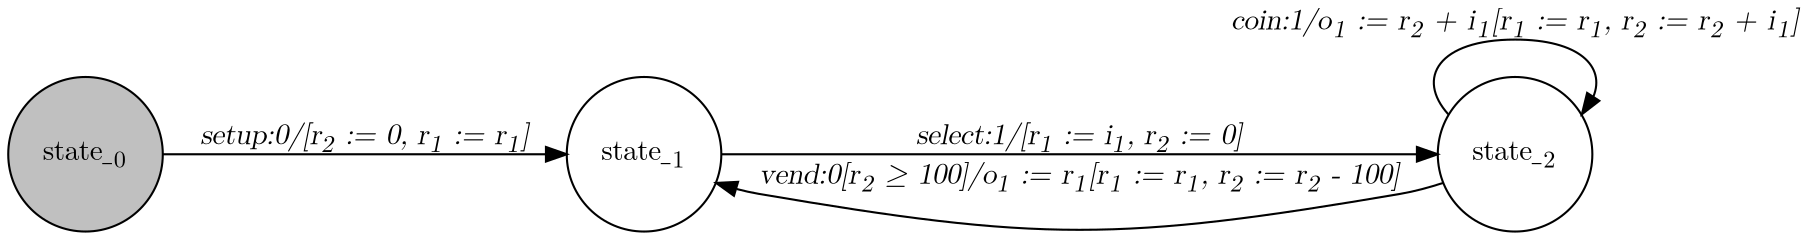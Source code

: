digraph Drinks_Machine_Payforward{
   graph [rankdir="LR", fontname="Latin Modern Math"];
   node [color="black", fillcolor="white", shape="circle", style="filled", fontname="Latin Modern Math"];
   edge [fontname="Latin Modern Math"];

   State_0[fillcolor="gray", label=<state_<sub>0</sub>>];
   State_1[label=<state_<sub>1</sub>>];
   State_2[label=<state_<sub>2</sub>>];

   State_1->State_2[label=<<i>select:1/&#91;r<sub>1</sub> := i<sub>1</sub>, r<sub>2</sub> := 0&#93;</i>>];
   State_2->State_2[label=<<i>coin:1/o<sub>1</sub> := r<sub>2</sub> + i<sub>1</sub>&#91;r<sub>1</sub> := r<sub>1</sub>, r<sub>2</sub> := r<sub>2</sub> + i<sub>1</sub>&#93;</i>>];
   State_0->State_1[label=<<i>setup:0/&#91;r<sub>2</sub> := 0, r<sub>1</sub> := r<sub>1</sub>&#93;</i>>];
   State_2->State_1[label=<<i>vend:0&#91;r<sub>2</sub> &ge; 100&#93;/o<sub>1</sub> := r<sub>1</sub>&#91;r<sub>1</sub> := r<sub>1</sub>, r<sub>2</sub> := r<sub>2</sub> - 100&#93;</i>>];
}
